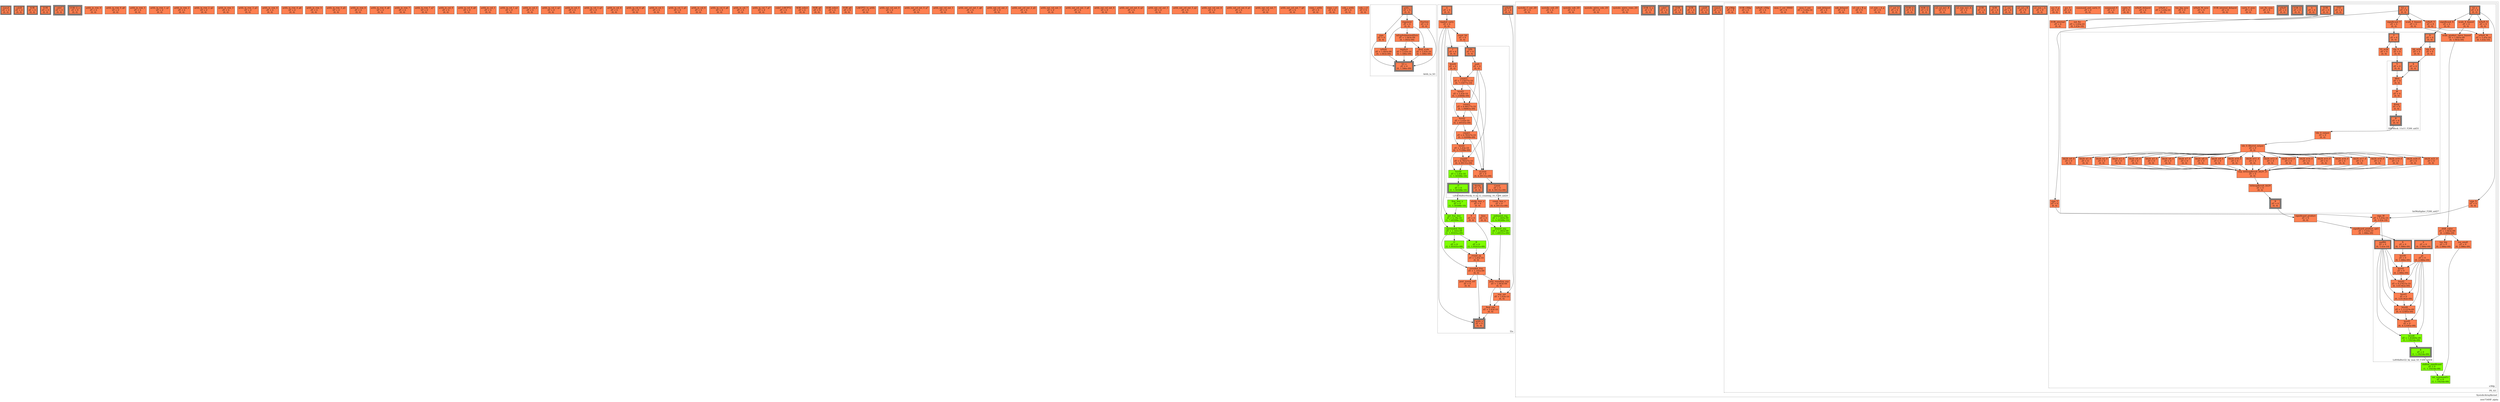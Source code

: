digraph ieee754HP_alpha
{
	//graph drawing options
	label=ieee754HP_alpha;
	labelloc=bottom;
	labeljust=right;
	ratio=auto;
	nodesep=0.25;
	ranksep=0.5;

	//input/output signals of operator ieee754HP_alpha
	rowsA__ieee754HP_alpha [ label="rowsA\ndT = 0\n(0, 0)", shape=box, color=black, style="bold, filled", fillcolor=coral, peripheries=2 ];
	colsB__ieee754HP_alpha [ label="colsB\ndT = 0\n(0, 0)", shape=box, color=black, style="bold, filled", fillcolor=coral, peripheries=2 ];
	SOB__ieee754HP_alpha [ label="SOB\ndT = 0\n(0, 0)", shape=box, color=black, style="bold, filled", fillcolor=coral, peripheries=2 ];
	EOB__ieee754HP_alpha [ label="EOB\ndT = 0\n(0, 0)", shape=box, color=black, style="bold, filled", fillcolor=coral, peripheries=2 ];
	colsC__ieee754HP_alpha [ label="colsC\ndT = 0\n(0, 0)", shape=box, color=black, style="bold, filled", fillcolor=coral, peripheries=3 ];
	EOB_Q_o__ieee754HP_alpha [ label="EOB_Q_o\ndT = 0\n(0, 0)", shape=box, color=black, style="bold, filled", fillcolor=coral, peripheries=3 ];
	{rank=same rowsA__ieee754HP_alpha, colsB__ieee754HP_alpha, SOB__ieee754HP_alpha, EOB__ieee754HP_alpha};
	{rank=same colsC__ieee754HP_alpha, EOB_Q_o__ieee754HP_alpha};
	//internal signals of operator ieee754HP_alpha
	arith_in_row_0__ieee754HP_alpha [ label="arith_in_row_0\ndT = 0\n(0, 0)", shape=box, color=black, style=filled, fillcolor=coral, peripheries=1 ];
	arith_in_row_0_q0__ieee754HP_alpha [ label="arith_in_row_0_q0\ndT = 0\n(0, 0)", shape=box, color=black, style=filled, fillcolor=coral, peripheries=1 ];
	arith_in_row_1__ieee754HP_alpha [ label="arith_in_row_1\ndT = 0\n(0, 0)", shape=box, color=black, style=filled, fillcolor=coral, peripheries=1 ];
	arith_in_row_1_q1__ieee754HP_alpha [ label="arith_in_row_1_q1\ndT = 0\n(0, 0)", shape=box, color=black, style=filled, fillcolor=coral, peripheries=1 ];
	arith_in_row_2__ieee754HP_alpha [ label="arith_in_row_2\ndT = 0\n(0, 0)", shape=box, color=black, style=filled, fillcolor=coral, peripheries=1 ];
	arith_in_row_2_q2__ieee754HP_alpha [ label="arith_in_row_2_q2\ndT = 0\n(0, 0)", shape=box, color=black, style=filled, fillcolor=coral, peripheries=1 ];
	arith_in_row_3__ieee754HP_alpha [ label="arith_in_row_3\ndT = 0\n(0, 0)", shape=box, color=black, style=filled, fillcolor=coral, peripheries=1 ];
	arith_in_row_3_q3__ieee754HP_alpha [ label="arith_in_row_3_q3\ndT = 0\n(0, 0)", shape=box, color=black, style=filled, fillcolor=coral, peripheries=1 ];
	arith_in_row_4__ieee754HP_alpha [ label="arith_in_row_4\ndT = 0\n(0, 0)", shape=box, color=black, style=filled, fillcolor=coral, peripheries=1 ];
	arith_in_row_4_q4__ieee754HP_alpha [ label="arith_in_row_4_q4\ndT = 0\n(0, 0)", shape=box, color=black, style=filled, fillcolor=coral, peripheries=1 ];
	arith_in_row_5__ieee754HP_alpha [ label="arith_in_row_5\ndT = 0\n(0, 0)", shape=box, color=black, style=filled, fillcolor=coral, peripheries=1 ];
	arith_in_row_5_q5__ieee754HP_alpha [ label="arith_in_row_5_q5\ndT = 0\n(0, 0)", shape=box, color=black, style=filled, fillcolor=coral, peripheries=1 ];
	arith_in_row_6__ieee754HP_alpha [ label="arith_in_row_6\ndT = 0\n(0, 0)", shape=box, color=black, style=filled, fillcolor=coral, peripheries=1 ];
	arith_in_row_6_q6__ieee754HP_alpha [ label="arith_in_row_6_q6\ndT = 0\n(0, 0)", shape=box, color=black, style=filled, fillcolor=coral, peripheries=1 ];
	arith_in_row_7__ieee754HP_alpha [ label="arith_in_row_7\ndT = 0\n(0, 0)", shape=box, color=black, style=filled, fillcolor=coral, peripheries=1 ];
	arith_in_row_7_q7__ieee754HP_alpha [ label="arith_in_row_7_q7\ndT = 0\n(0, 0)", shape=box, color=black, style=filled, fillcolor=coral, peripheries=1 ];
	arith_in_col_0__ieee754HP_alpha [ label="arith_in_col_0\ndT = 0\n(0, 0)", shape=box, color=black, style=filled, fillcolor=coral, peripheries=1 ];
	arith_in_col_0_q0__ieee754HP_alpha [ label="arith_in_col_0_q0\ndT = 0\n(0, 0)", shape=box, color=black, style=filled, fillcolor=coral, peripheries=1 ];
	arith_in_col_1__ieee754HP_alpha [ label="arith_in_col_1\ndT = 0\n(0, 0)", shape=box, color=black, style=filled, fillcolor=coral, peripheries=1 ];
	arith_in_col_1_q1__ieee754HP_alpha [ label="arith_in_col_1_q1\ndT = 0\n(0, 0)", shape=box, color=black, style=filled, fillcolor=coral, peripheries=1 ];
	arith_in_col_2__ieee754HP_alpha [ label="arith_in_col_2\ndT = 0\n(0, 0)", shape=box, color=black, style=filled, fillcolor=coral, peripheries=1 ];
	arith_in_col_2_q2__ieee754HP_alpha [ label="arith_in_col_2_q2\ndT = 0\n(0, 0)", shape=box, color=black, style=filled, fillcolor=coral, peripheries=1 ];
	arith_in_col_3__ieee754HP_alpha [ label="arith_in_col_3\ndT = 0\n(0, 0)", shape=box, color=black, style=filled, fillcolor=coral, peripheries=1 ];
	arith_in_col_3_q3__ieee754HP_alpha [ label="arith_in_col_3_q3\ndT = 0\n(0, 0)", shape=box, color=black, style=filled, fillcolor=coral, peripheries=1 ];
	arith_in_col_4__ieee754HP_alpha [ label="arith_in_col_4\ndT = 0\n(0, 0)", shape=box, color=black, style=filled, fillcolor=coral, peripheries=1 ];
	arith_in_col_4_q4__ieee754HP_alpha [ label="arith_in_col_4_q4\ndT = 0\n(0, 0)", shape=box, color=black, style=filled, fillcolor=coral, peripheries=1 ];
	arith_in_col_5__ieee754HP_alpha [ label="arith_in_col_5\ndT = 0\n(0, 0)", shape=box, color=black, style=filled, fillcolor=coral, peripheries=1 ];
	arith_in_col_5_q5__ieee754HP_alpha [ label="arith_in_col_5_q5\ndT = 0\n(0, 0)", shape=box, color=black, style=filled, fillcolor=coral, peripheries=1 ];
	arith_in_col_6__ieee754HP_alpha [ label="arith_in_col_6\ndT = 0\n(0, 0)", shape=box, color=black, style=filled, fillcolor=coral, peripheries=1 ];
	arith_in_col_6_q6__ieee754HP_alpha [ label="arith_in_col_6_q6\ndT = 0\n(0, 0)", shape=box, color=black, style=filled, fillcolor=coral, peripheries=1 ];
	arith_in_col_7__ieee754HP_alpha [ label="arith_in_col_7\ndT = 0\n(0, 0)", shape=box, color=black, style=filled, fillcolor=coral, peripheries=1 ];
	arith_in_col_7_q7__ieee754HP_alpha [ label="arith_in_col_7_q7\ndT = 0\n(0, 0)", shape=box, color=black, style=filled, fillcolor=coral, peripheries=1 ];
	colsC_LAICPT2__ieee754HP_alpha [ label="colsC_LAICPT2\ndT = 0\n(0, 0)", shape=box, color=black, style=filled, fillcolor=coral, peripheries=1 ];
	SOB_select__ieee754HP_alpha [ label="SOB_select\ndT = 0\n(0, 0)", shape=box, color=black, style=filled, fillcolor=coral, peripheries=1 ];
	SOB_q0__ieee754HP_alpha [ label="SOB_q0\ndT = 0\n(0, 0)", shape=box, color=black, style=filled, fillcolor=coral, peripheries=1 ];
	EOB_select__ieee754HP_alpha [ label="EOB_select\ndT = 0\n(0, 0)", shape=box, color=black, style=filled, fillcolor=coral, peripheries=1 ];
	EOB_q0__ieee754HP_alpha [ label="EOB_q0\ndT = 0\n(0, 0)", shape=box, color=black, style=filled, fillcolor=coral, peripheries=1 ];
	LAICPT2_to_arith__ieee754HP_alpha [ label="LAICPT2_to_arith\ndT = 0\n(0, 0)", shape=box, color=black, style=filled, fillcolor=coral, peripheries=1 ];
	arith_out_col_out_0__ieee754HP_alpha [ label="arith_out_col_out_0\ndT = 0\n(0, 0)", shape=box, color=black, style=filled, fillcolor=coral, peripheries=1 ];
	arith_out_col_out_0_q7__ieee754HP_alpha [ label="arith_out_col_out_0_q7\ndT = 0\n(0, 0)", shape=box, color=black, style=filled, fillcolor=coral, peripheries=1 ];
	arith_out_col_out_1__ieee754HP_alpha [ label="arith_out_col_out_1\ndT = 0\n(0, 0)", shape=box, color=black, style=filled, fillcolor=coral, peripheries=1 ];
	arith_out_col_out_1_q6__ieee754HP_alpha [ label="arith_out_col_out_1_q6\ndT = 0\n(0, 0)", shape=box, color=black, style=filled, fillcolor=coral, peripheries=1 ];
	arith_out_col_out_2__ieee754HP_alpha [ label="arith_out_col_out_2\ndT = 0\n(0, 0)", shape=box, color=black, style=filled, fillcolor=coral, peripheries=1 ];
	arith_out_col_out_2_q5__ieee754HP_alpha [ label="arith_out_col_out_2_q5\ndT = 0\n(0, 0)", shape=box, color=black, style=filled, fillcolor=coral, peripheries=1 ];
	arith_out_col_out_3__ieee754HP_alpha [ label="arith_out_col_out_3\ndT = 0\n(0, 0)", shape=box, color=black, style=filled, fillcolor=coral, peripheries=1 ];
	arith_out_col_out_3_q4__ieee754HP_alpha [ label="arith_out_col_out_3_q4\ndT = 0\n(0, 0)", shape=box, color=black, style=filled, fillcolor=coral, peripheries=1 ];
	arith_out_col_out_4__ieee754HP_alpha [ label="arith_out_col_out_4\ndT = 0\n(0, 0)", shape=box, color=black, style=filled, fillcolor=coral, peripheries=1 ];
	arith_out_col_out_4_q3__ieee754HP_alpha [ label="arith_out_col_out_4_q3\ndT = 0\n(0, 0)", shape=box, color=black, style=filled, fillcolor=coral, peripheries=1 ];
	arith_out_col_out_5__ieee754HP_alpha [ label="arith_out_col_out_5\ndT = 0\n(0, 0)", shape=box, color=black, style=filled, fillcolor=coral, peripheries=1 ];
	arith_out_col_out_5_q2__ieee754HP_alpha [ label="arith_out_col_out_5_q2\ndT = 0\n(0, 0)", shape=box, color=black, style=filled, fillcolor=coral, peripheries=1 ];
	arith_out_col_out_6__ieee754HP_alpha [ label="arith_out_col_out_6\ndT = 0\n(0, 0)", shape=box, color=black, style=filled, fillcolor=coral, peripheries=1 ];
	arith_out_col_out_6_q1__ieee754HP_alpha [ label="arith_out_col_out_6_q1\ndT = 0\n(0, 0)", shape=box, color=black, style=filled, fillcolor=coral, peripheries=1 ];
	arith_out_col_out_7__ieee754HP_alpha [ label="arith_out_col_out_7\ndT = 0\n(0, 0)", shape=box, color=black, style=filled, fillcolor=coral, peripheries=1 ];
	arith_out_col_out_7_q0__ieee754HP_alpha [ label="arith_out_col_out_7_q0\ndT = 0\n(0, 0)", shape=box, color=black, style=filled, fillcolor=coral, peripheries=1 ];
	rows_i_arith__ieee754HP_alpha [ label="rows_i_arith\ndT = 0\n(0, 0)", shape=box, color=black, style=filled, fillcolor=coral, peripheries=1 ];
	rows_i_s3__ieee754HP_alpha [ label="rows_i_s3\ndT = 0\n(0, 0)", shape=box, color=black, style=filled, fillcolor=coral, peripheries=1 ];
	cols_j_arith__ieee754HP_alpha [ label="cols_j_arith\ndT = 0\n(0, 0)", shape=box, color=black, style=filled, fillcolor=coral, peripheries=1 ];
	cols_j_s3__ieee754HP_alpha [ label="cols_j_s3\ndT = 0\n(0, 0)", shape=box, color=black, style=filled, fillcolor=coral, peripheries=1 ];

	//subcomponents of operator ieee754HP_alpha

	subgraph cluster_Arith_to_S3
	{
		//graph drawing options
		label=Arith_to_S3;
		labelloc=bottom;
		labeljust=right;
		style="bold, dotted";
		ratio=auto;
		nodesep=0.25;
		ranksep=0.5;

		//input/output signals of operator Arith_to_S3
		arith_i__Arith_to_S3 [ label="arith_i\ndT = 0\n(0, 0)", shape=box, color=black, style="bold, filled", fillcolor=coral, peripheries=2 ];
		S3_o__Arith_to_S3 [ label="S3_o\ndT = 0\n(0, 1.586e-09)", shape=box, color=black, style="bold, filled", fillcolor=coral, peripheries=3 ];
		{rank=same arith_i__Arith_to_S3};
		{rank=same S3_o__Arith_to_S3};
		//internal signals of operator Arith_to_S3
		sign__Arith_to_S3 [ label="sign\ndT = 0\n(0, 0)", shape=box, color=black, style=filled, fillcolor=coral, peripheries=1 ];
		exponent__Arith_to_S3 [ label="exponent\ndT = 0\n(0, 0)", shape=box, color=black, style=filled, fillcolor=coral, peripheries=1 ];
		fraction__Arith_to_S3 [ label="fraction\ndT = 0\n(0, 0)", shape=box, color=black, style=filled, fillcolor=coral, peripheries=1 ];
		isNaN__Arith_to_S3 [ label="isNaN\ndT = 1.043e-09\n(0, 1.043e-09)", shape=box, color=black, style=filled, fillcolor=coral, peripheries=1 ];
		isExpSubnormalZero__Arith_to_S3 [ label="isExpSubnormalZero\ndT = 1.043e-09\n(0, 1.043e-09)", shape=box, color=black, style=filled, fillcolor=coral, peripheries=1 ];
		implicit__Arith_to_S3 [ label="implicit\ndT = 5.43e-10\n(0, 1.586e-09)", shape=box, color=black, style=filled, fillcolor=coral, peripheries=1 ];
		final_scale__Arith_to_S3 [ label="final_scale\ndT = 5.43e-10\n(0, 1.586e-09)", shape=box, color=black, style=filled, fillcolor=coral, peripheries=1 ];

		//subcomponents of operator Arith_to_S3

		//input and internal signal connections of operator Arith_to_S3
		arith_i__Arith_to_S3 -> sign__Arith_to_S3 [ arrowhead=normal, arrowsize=1.0, arrowtail=normal, color=black, dir=forward  ];
		arith_i__Arith_to_S3 -> exponent__Arith_to_S3 [ arrowhead=normal, arrowsize=1.0, arrowtail=normal, color=black, dir=forward  ];
		arith_i__Arith_to_S3 -> fraction__Arith_to_S3 [ arrowhead=normal, arrowsize=1.0, arrowtail=normal, color=black, dir=forward  ];
		sign__Arith_to_S3 -> S3_o__Arith_to_S3 [ arrowhead=normal, arrowsize=1.0, arrowtail=normal, color=black, dir=forward  ];
		exponent__Arith_to_S3 -> isNaN__Arith_to_S3 [ arrowhead=normal, arrowsize=1.0, arrowtail=normal, color=black, dir=forward  ];
		exponent__Arith_to_S3 -> isExpSubnormalZero__Arith_to_S3 [ arrowhead=normal, arrowsize=1.0, arrowtail=normal, color=black, dir=forward  ];
		exponent__Arith_to_S3 -> final_scale__Arith_to_S3 [ arrowhead=normal, arrowsize=1.0, arrowtail=normal, color=black, dir=forward  ];
		fraction__Arith_to_S3 -> S3_o__Arith_to_S3 [ arrowhead=normal, arrowsize=1.0, arrowtail=normal, color=black, dir=forward  ];
		isNaN__Arith_to_S3 -> S3_o__Arith_to_S3 [ arrowhead=normal, arrowsize=1.0, arrowtail=normal, color=black, dir=forward  ];
		isExpSubnormalZero__Arith_to_S3 -> implicit__Arith_to_S3 [ arrowhead=normal, arrowsize=1.0, arrowtail=normal, color=black, dir=forward  ];
		isExpSubnormalZero__Arith_to_S3 -> final_scale__Arith_to_S3 [ arrowhead=normal, arrowsize=1.0, arrowtail=normal, color=black, dir=forward  ];
		implicit__Arith_to_S3 -> S3_o__Arith_to_S3 [ arrowhead=normal, arrowsize=1.0, arrowtail=normal, color=black, dir=forward  ];
		final_scale__Arith_to_S3 -> S3_o__Arith_to_S3 [ arrowhead=normal, arrowsize=1.0, arrowtail=normal, color=black, dir=forward  ];
	}

		//output signal connections of operator Arith_to_S3

	subgraph cluster_l2a
	{
		//graph drawing options
		label=l2a;
		labelloc=bottom;
		labeljust=right;
		style="bold, dotted";
		ratio=auto;
		nodesep=0.25;
		ranksep=0.5;

		//input/output signals of operator l2a
		A__l2a [ label="A\ndT = 0\n(0, 0)", shape=box, color=black, style="bold, filled", fillcolor=coral, peripheries=2 ];
		isNaN__l2a [ label="isNaN\ndT = 0\n(0, 0)", shape=box, color=black, style="bold, filled", fillcolor=coral, peripheries=2 ];
		arith_o__l2a [ label="arith_o\ndT = 0\n(0, 0)", shape=box, color=black, style="bold, filled", fillcolor=coral, peripheries=3 ];
		{rank=same A__l2a, isNaN__l2a};
		{rank=same arith_o__l2a};
		//internal signals of operator l2a
		rippled_carry__l2a [ label="rippled_carry\ndT = 0\n(0, 0)", shape=box, color=black, style=filled, fillcolor=coral, peripheries=1 ];
		count_bit__l2a [ label="count_bit\ndT = 0\n(0, 0)", shape=box, color=black, style=filled, fillcolor=coral, peripheries=1 ];
		count_lzoc_o__l2a [ label="count_lzoc_o\ndT = 0\n(0, 4.39131e-09)", shape=box, color=black, style=filled, fillcolor=coral, peripheries=1 ];
		frac_lzoc_o__l2a [ label="frac_lzoc_o\ndT = 0\n(1, 1.50308e-10)", shape=box, color=black, style=filled, fillcolor=chartreuse, peripheries=1 ];
		sticky_lzoc_o__l2a [ label="sticky_lzoc_o\ndT = 0\n(0, 0)", shape=box, color=black, style=filled, fillcolor=coral, peripheries=1 ];
		unbiased_exp__l2a [ label="unbiased_exp\ndT = 1.043e-09\n(1, 6.50308e-10)", shape=box, color=black, style=filled, fillcolor=chartreuse, peripheries=1 ];
		bias__l2a [ label="bias\ndT = 0\n(0, 0)", shape=box, color=black, style=filled, fillcolor=coral, peripheries=1 ];
		biased_exp__l2a [ label="biased_exp\ndT = 1.043e-09\n(1, 1.69331e-09)", shape=box, color=black, style=filled, fillcolor=chartreuse, peripheries=1 ];
		not_frac_lzoc__l2a [ label="not_frac_lzoc\ndT = 6.19e-10\n(1, 7.69308e-10)", shape=box, color=black, style=filled, fillcolor=chartreuse, peripheries=1 ];
		unrounded_frac__l2a [ label="unrounded_frac\ndT = 1.141e-09\n(1, 1.91031e-09)", shape=box, color=black, style=filled, fillcolor=chartreuse, peripheries=1 ];
		G__l2a [ label="G\ndT = 0\n(1, 1.91031e-09)", shape=box, color=black, style=filled, fillcolor=chartreuse, peripheries=1 ];
		R__l2a [ label="R\ndT = 0\n(1, 1.91031e-09)", shape=box, color=black, style=filled, fillcolor=chartreuse, peripheries=1 ];
		S__l2a [ label="S\ndT = 0\n(0, 0)", shape=box, color=black, style=filled, fillcolor=coral, peripheries=1 ];
		round_up__l2a [ label="round_up\ndT = 5.43e-10\n(0, 0)", shape=box, color=black, style=filled, fillcolor=coral, peripheries=1 ];
		rounded_frac__l2a [ label="rounded_frac\ndT = 1.141e-09\n(0, 0)", shape=box, color=black, style=filled, fillcolor=coral, peripheries=1 ];
		post_round_ovf__l2a [ label="post_round_ovf\ndT = 0\n(0, 0)", shape=box, color=black, style=filled, fillcolor=coral, peripheries=1 ];
		post_rounding_exp__l2a [ label="post_rounding_exp\ndT = 1.043e-09\n(0, 0)", shape=box, color=black, style=filled, fillcolor=coral, peripheries=1 ];
		nan_out__l2a [ label="nan_out\ndT = 5.43e-10\n(0, 0)", shape=box, color=black, style=filled, fillcolor=coral, peripheries=1 ];
		final_exp__l2a [ label="final_exp\ndT = 5.43e-10\n(0, 0)", shape=box, color=black, style=filled, fillcolor=coral, peripheries=1 ];

		//subcomponents of operator l2a

		subgraph cluster_LZOCShifterSticky_8_to_12_counting_16_F200_uid20
		{
			//graph drawing options
			label=LZOCShifterSticky_8_to_12_counting_16_F200_uid20;
			labelloc=bottom;
			labeljust=right;
			style="bold, dotted";
			ratio=auto;
			nodesep=0.25;
			ranksep=0.5;

			//input/output signals of operator LZOCShifterSticky_8_to_12_counting_16_F200_uid20
			I__LZOCShifterSticky_8_to_12_counting_16_F200_uid20 [ label="I\ndT = 0\n(0, 0)", shape=box, color=black, style="bold, filled", fillcolor=coral, peripheries=2 ];
			OZb__LZOCShifterSticky_8_to_12_counting_16_F200_uid20 [ label="OZb\ndT = 0\n(0, 0)", shape=box, color=black, style="bold, filled", fillcolor=coral, peripheries=2 ];
			Count__LZOCShifterSticky_8_to_12_counting_16_F200_uid20 [ label="Count\ndT = 0\n(0, 4.39131e-09)", shape=box, color=black, style="bold, filled", fillcolor=coral, peripheries=3 ];
			O__LZOCShifterSticky_8_to_12_counting_16_F200_uid20 [ label="O\ndT = 0\n(1, 1.50308e-10)", shape=box, color=black, style="bold, filled", fillcolor=chartreuse, peripheries=3 ];
			Sticky__LZOCShifterSticky_8_to_12_counting_16_F200_uid20 [ label="Sticky\ndT = 0\n(0, 0)", shape=box, color=black, style="bold, filled", fillcolor=coral, peripheries=3 ];
			{rank=same I__LZOCShifterSticky_8_to_12_counting_16_F200_uid20, OZb__LZOCShifterSticky_8_to_12_counting_16_F200_uid20};
			{rank=same Count__LZOCShifterSticky_8_to_12_counting_16_F200_uid20, O__LZOCShifterSticky_8_to_12_counting_16_F200_uid20, Sticky__LZOCShifterSticky_8_to_12_counting_16_F200_uid20};
			//internal signals of operator LZOCShifterSticky_8_to_12_counting_16_F200_uid20
			level4__LZOCShifterSticky_8_to_12_counting_16_F200_uid20 [ label="level4\ndT = 0\n(0, 0)", shape=box, color=black, style=filled, fillcolor=coral, peripheries=1 ];
			sozb__LZOCShifterSticky_8_to_12_counting_16_F200_uid20 [ label="sozb\ndT = 0\n(0, 0)", shape=box, color=black, style=filled, fillcolor=coral, peripheries=1 ];
			count3__LZOCShifterSticky_8_to_12_counting_16_F200_uid20 [ label="count3\ndT = 7.15077e-10\n(0, 7.15077e-10)", shape=box, color=black, style=filled, fillcolor=coral, peripheries=1 ];
			level3__LZOCShifterSticky_8_to_12_counting_16_F200_uid20 [ label="level3\ndT = 5.43e-10\n(0, 1.25808e-09)", shape=box, color=black, style=filled, fillcolor=coral, peripheries=1 ];
			count2__LZOCShifterSticky_8_to_12_counting_16_F200_uid20 [ label="count2\ndT = 6.90577e-10\n(0, 1.94865e-09)", shape=box, color=black, style=filled, fillcolor=coral, peripheries=1 ];
			level2__LZOCShifterSticky_8_to_12_counting_16_F200_uid20 [ label="level2\ndT = 5.43e-10\n(0, 2.49165e-09)", shape=box, color=black, style=filled, fillcolor=coral, peripheries=1 ];
			count1__LZOCShifterSticky_8_to_12_counting_16_F200_uid20 [ label="count1\ndT = 6.78327e-10\n(0, 3.16998e-09)", shape=box, color=black, style=filled, fillcolor=coral, peripheries=1 ];
			level1__LZOCShifterSticky_8_to_12_counting_16_F200_uid20 [ label="level1\ndT = 5.43e-10\n(0, 3.71298e-09)", shape=box, color=black, style=filled, fillcolor=coral, peripheries=1 ];
			count0__LZOCShifterSticky_8_to_12_counting_16_F200_uid20 [ label="count0\ndT = 6.78327e-10\n(0, 4.39131e-09)", shape=box, color=black, style=filled, fillcolor=coral, peripheries=1 ];
			level0__LZOCShifterSticky_8_to_12_counting_16_F200_uid20 [ label="level0\ndT = 5.43e-10\n(1, 1.50308e-10)", shape=box, color=black, style=filled, fillcolor=chartreuse, peripheries=1 ];
			sCount__LZOCShifterSticky_8_to_12_counting_16_F200_uid20 [ label="sCount\ndT = 0\n(0, 4.39131e-09)", shape=box, color=black, style=filled, fillcolor=coral, peripheries=1 ];

			//subcomponents of operator LZOCShifterSticky_8_to_12_counting_16_F200_uid20

			//input and internal signal connections of operator LZOCShifterSticky_8_to_12_counting_16_F200_uid20
			I__LZOCShifterSticky_8_to_12_counting_16_F200_uid20 -> level4__LZOCShifterSticky_8_to_12_counting_16_F200_uid20 [ arrowhead=normal, arrowsize=1.0, arrowtail=normal, color=black, dir=forward  ];
			OZb__LZOCShifterSticky_8_to_12_counting_16_F200_uid20 -> sozb__LZOCShifterSticky_8_to_12_counting_16_F200_uid20 [ arrowhead=normal, arrowsize=1.0, arrowtail=normal, color=black, dir=forward  ];
			level4__LZOCShifterSticky_8_to_12_counting_16_F200_uid20 -> count3__LZOCShifterSticky_8_to_12_counting_16_F200_uid20 [ arrowhead=normal, arrowsize=1.0, arrowtail=normal, color=black, dir=forward  ];
			level4__LZOCShifterSticky_8_to_12_counting_16_F200_uid20 -> level3__LZOCShifterSticky_8_to_12_counting_16_F200_uid20 [ arrowhead=normal, arrowsize=1.0, arrowtail=normal, color=black, dir=forward  ];
			sozb__LZOCShifterSticky_8_to_12_counting_16_F200_uid20 -> count3__LZOCShifterSticky_8_to_12_counting_16_F200_uid20 [ arrowhead=normal, arrowsize=1.0, arrowtail=normal, color=black, dir=forward  ];
			sozb__LZOCShifterSticky_8_to_12_counting_16_F200_uid20 -> count2__LZOCShifterSticky_8_to_12_counting_16_F200_uid20 [ arrowhead=normal, arrowsize=1.0, arrowtail=normal, color=black, dir=forward  ];
			sozb__LZOCShifterSticky_8_to_12_counting_16_F200_uid20 -> count1__LZOCShifterSticky_8_to_12_counting_16_F200_uid20 [ arrowhead=normal, arrowsize=1.0, arrowtail=normal, color=black, dir=forward  ];
			sozb__LZOCShifterSticky_8_to_12_counting_16_F200_uid20 -> count0__LZOCShifterSticky_8_to_12_counting_16_F200_uid20 [ arrowhead=normal, arrowsize=1.0, arrowtail=normal, color=black, dir=forward  ];
			count3__LZOCShifterSticky_8_to_12_counting_16_F200_uid20 -> level3__LZOCShifterSticky_8_to_12_counting_16_F200_uid20 [ arrowhead=normal, arrowsize=1.0, arrowtail=normal, color=black, dir=forward  ];
			count3__LZOCShifterSticky_8_to_12_counting_16_F200_uid20 -> sCount__LZOCShifterSticky_8_to_12_counting_16_F200_uid20 [ arrowhead=normal, arrowsize=1.0, arrowtail=normal, color=black, dir=forward  ];
			level3__LZOCShifterSticky_8_to_12_counting_16_F200_uid20 -> count2__LZOCShifterSticky_8_to_12_counting_16_F200_uid20 [ arrowhead=normal, arrowsize=1.0, arrowtail=normal, color=black, dir=forward  ];
			level3__LZOCShifterSticky_8_to_12_counting_16_F200_uid20 -> level2__LZOCShifterSticky_8_to_12_counting_16_F200_uid20 [ arrowhead=normal, arrowsize=1.0, arrowtail=normal, color=black, dir=forward  ];
			count2__LZOCShifterSticky_8_to_12_counting_16_F200_uid20 -> level2__LZOCShifterSticky_8_to_12_counting_16_F200_uid20 [ arrowhead=normal, arrowsize=1.0, arrowtail=normal, color=black, dir=forward  ];
			count2__LZOCShifterSticky_8_to_12_counting_16_F200_uid20 -> sCount__LZOCShifterSticky_8_to_12_counting_16_F200_uid20 [ arrowhead=normal, arrowsize=1.0, arrowtail=normal, color=black, dir=forward  ];
			level2__LZOCShifterSticky_8_to_12_counting_16_F200_uid20 -> count1__LZOCShifterSticky_8_to_12_counting_16_F200_uid20 [ arrowhead=normal, arrowsize=1.0, arrowtail=normal, color=black, dir=forward  ];
			level2__LZOCShifterSticky_8_to_12_counting_16_F200_uid20 -> level1__LZOCShifterSticky_8_to_12_counting_16_F200_uid20 [ arrowhead=normal, arrowsize=1.0, arrowtail=normal, color=black, dir=forward  ];
			count1__LZOCShifterSticky_8_to_12_counting_16_F200_uid20 -> level1__LZOCShifterSticky_8_to_12_counting_16_F200_uid20 [ arrowhead=normal, arrowsize=1.0, arrowtail=normal, color=black, dir=forward  ];
			count1__LZOCShifterSticky_8_to_12_counting_16_F200_uid20 -> sCount__LZOCShifterSticky_8_to_12_counting_16_F200_uid20 [ arrowhead=normal, arrowsize=1.0, arrowtail=normal, color=black, dir=forward  ];
			level1__LZOCShifterSticky_8_to_12_counting_16_F200_uid20 -> count0__LZOCShifterSticky_8_to_12_counting_16_F200_uid20 [ arrowhead=normal, arrowsize=1.0, arrowtail=normal, color=black, dir=forward  ];
			level1__LZOCShifterSticky_8_to_12_counting_16_F200_uid20 -> level0__LZOCShifterSticky_8_to_12_counting_16_F200_uid20 [ arrowhead=normal, arrowsize=1.0, arrowtail=normal, color=black, dir=forward  ];
			count0__LZOCShifterSticky_8_to_12_counting_16_F200_uid20 -> level0__LZOCShifterSticky_8_to_12_counting_16_F200_uid20 [ arrowhead=normal, arrowsize=1.0, arrowtail=normal, color=black, dir=forward  ];
			count0__LZOCShifterSticky_8_to_12_counting_16_F200_uid20 -> sCount__LZOCShifterSticky_8_to_12_counting_16_F200_uid20 [ arrowhead=normal, arrowsize=1.0, arrowtail=normal, color=black, dir=forward  ];
			level0__LZOCShifterSticky_8_to_12_counting_16_F200_uid20 -> O__LZOCShifterSticky_8_to_12_counting_16_F200_uid20 [ arrowhead=normal, arrowsize=1.0, arrowtail=normal, color=black, dir=forward  ];
			sCount__LZOCShifterSticky_8_to_12_counting_16_F200_uid20 -> Count__LZOCShifterSticky_8_to_12_counting_16_F200_uid20 [ arrowhead=normal, arrowsize=1.0, arrowtail=normal, color=black, dir=forward  ];
		}

			//output signal connections of operator LZOCShifterSticky_8_to_12_counting_16_F200_uid20
			Count__LZOCShifterSticky_8_to_12_counting_16_F200_uid20 -> count_lzoc_o__l2a [ arrowhead=normal, arrowsize=1.0, arrowtail=normal, color=black, dir=forward  ];
			O__LZOCShifterSticky_8_to_12_counting_16_F200_uid20 -> frac_lzoc_o__l2a [ arrowhead=normal, arrowsize=1.0, arrowtail=normal, color=black, dir=forward  ];
			Sticky__LZOCShifterSticky_8_to_12_counting_16_F200_uid20 -> sticky_lzoc_o__l2a [ arrowhead=normal, arrowsize=1.0, arrowtail=normal, color=black, dir=forward  ];

		//input and internal signal connections of operator l2a
		A__l2a -> rippled_carry__l2a [ arrowhead=normal, arrowsize=1.0, arrowtail=normal, color=black, dir=forward  ];
		isNaN__l2a -> nan_out__l2a [ arrowhead=normal, arrowsize=1.0, arrowtail=normal, color=black, dir=forward  ];
		rippled_carry__l2a -> count_bit__l2a [ arrowhead=normal, arrowsize=1.0, arrowtail=normal, color=black, dir=forward  ];
		rippled_carry__l2a -> I__LZOCShifterSticky_8_to_12_counting_16_F200_uid20 [ arrowhead=normal, arrowsize=1.0, arrowtail=normal, color=black, dir=forward  ];
		rippled_carry__l2a -> not_frac_lzoc__l2a [ arrowhead=normal, arrowsize=1.0, arrowtail=normal, color=black, dir=forward  ];
		rippled_carry__l2a -> unrounded_frac__l2a [ arrowhead=normal, arrowsize=1.0, arrowtail=normal, color=black, dir=forward  ];
		rippled_carry__l2a -> arith_o__l2a [ arrowhead=normal, arrowsize=1.0, arrowtail=normal, color=black, dir=forward  ];
		count_bit__l2a -> OZb__LZOCShifterSticky_8_to_12_counting_16_F200_uid20 [ arrowhead=normal, arrowsize=1.0, arrowtail=normal, color=black, dir=forward  ];
		count_lzoc_o__l2a -> unbiased_exp__l2a [ arrowhead=normal, arrowsize=1.0, arrowtail=normal, color=black, dir=forward  ];
		frac_lzoc_o__l2a -> not_frac_lzoc__l2a [ arrowhead=normal, arrowsize=1.0, arrowtail=normal, color=black, dir=forward  ];
		sticky_lzoc_o__l2a -> S__l2a [ arrowhead=normal, arrowsize=1.0, arrowtail=normal, color=black, dir=forward  ];
		unbiased_exp__l2a -> biased_exp__l2a [ arrowhead=normal, arrowsize=1.0, arrowtail=normal, color=black, dir=forward  ];
		bias__l2a -> biased_exp__l2a [ arrowhead=normal, arrowsize=1.0, arrowtail=normal, color=black, dir=forward  ];
		biased_exp__l2a -> post_rounding_exp__l2a [ arrowhead=normal, arrowsize=1.0, arrowtail=normal, color=black, dir=forward  ];
		not_frac_lzoc__l2a -> unrounded_frac__l2a [ arrowhead=normal, arrowsize=1.0, arrowtail=normal, color=black, dir=forward  ];
		unrounded_frac__l2a -> G__l2a [ arrowhead=normal, arrowsize=1.0, arrowtail=normal, color=black, dir=forward  ];
		unrounded_frac__l2a -> R__l2a [ arrowhead=normal, arrowsize=1.0, arrowtail=normal, color=black, dir=forward  ];
		unrounded_frac__l2a -> rounded_frac__l2a [ arrowhead=normal, arrowsize=1.0, arrowtail=normal, color=black, dir=forward  ];
		G__l2a -> round_up__l2a [ arrowhead=normal, arrowsize=1.0, arrowtail=normal, color=black, dir=forward  ];
		R__l2a -> round_up__l2a [ arrowhead=normal, arrowsize=1.0, arrowtail=normal, color=black, dir=forward  ];
		S__l2a -> round_up__l2a [ arrowhead=normal, arrowsize=1.0, arrowtail=normal, color=black, dir=forward  ];
		round_up__l2a -> rounded_frac__l2a [ arrowhead=normal, arrowsize=1.0, arrowtail=normal, color=black, dir=forward  ];
		rounded_frac__l2a -> post_round_ovf__l2a [ arrowhead=normal, arrowsize=1.0, arrowtail=normal, color=black, dir=forward  ];
		rounded_frac__l2a -> post_rounding_exp__l2a [ arrowhead=normal, arrowsize=1.0, arrowtail=normal, color=black, dir=forward  ];
		rounded_frac__l2a -> arith_o__l2a [ arrowhead=normal, arrowsize=1.0, arrowtail=normal, color=black, dir=forward  ];
		post_rounding_exp__l2a -> nan_out__l2a [ arrowhead=normal, arrowsize=1.0, arrowtail=normal, color=black, dir=forward  ];
		post_rounding_exp__l2a -> final_exp__l2a [ arrowhead=normal, arrowsize=1.0, arrowtail=normal, color=black, dir=forward  ];
		nan_out__l2a -> final_exp__l2a [ arrowhead=normal, arrowsize=1.0, arrowtail=normal, color=black, dir=forward  ];
		final_exp__l2a -> arith_o__l2a [ arrowhead=normal, arrowsize=1.0, arrowtail=normal, color=black, dir=forward  ];
	}

		//output signal connections of operator l2a

	subgraph cluster_SystolicArrayKernel
	{
		//graph drawing options
		label=SystolicArrayKernel;
		labelloc=bottom;
		labeljust=right;
		style="bold, dotted";
		ratio=auto;
		nodesep=0.25;
		ranksep=0.5;

		//input/output signals of operator SystolicArrayKernel
		rowsA__SystolicArrayKernel [ label="rowsA\ndT = 0\n(0, 0)", shape=box, color=black, style="bold, filled", fillcolor=coral, peripheries=2 ];
		colsB__SystolicArrayKernel [ label="colsB\ndT = 0\n(0, 0)", shape=box, color=black, style="bold, filled", fillcolor=coral, peripheries=2 ];
		SOB__SystolicArrayKernel [ label="SOB\ndT = 0\n(0, 0)", shape=box, color=black, style="bold, filled", fillcolor=coral, peripheries=2 ];
		EOB__SystolicArrayKernel [ label="EOB\ndT = 0\n(0, 0)", shape=box, color=black, style="bold, filled", fillcolor=coral, peripheries=2 ];
		colsC__SystolicArrayKernel [ label="colsC\ndT = 0\n(0, 0)", shape=box, color=black, style="bold, filled", fillcolor=coral, peripheries=3 ];
		EOB_Q_o__SystolicArrayKernel [ label="EOB_Q_o\ndT = 0\n(0, 0)", shape=box, color=black, style="bold, filled", fillcolor=coral, peripheries=3 ];
		{rank=same rowsA__SystolicArrayKernel, colsB__SystolicArrayKernel, SOB__SystolicArrayKernel, EOB__SystolicArrayKernel};
		{rank=same colsC__SystolicArrayKernel, EOB_Q_o__SystolicArrayKernel};
		//internal signals of operator SystolicArrayKernel
		systolic_wires_rows_2D__SystolicArrayKernel [ label="systolic_wires_rows_2D\ndT = 0\n(0, 0)", shape=box, color=black, style=filled, fillcolor=coral, peripheries=1 ];
		systolic_wires_cols_2D__SystolicArrayKernel [ label="systolic_wires_cols_2D\ndT = 0\n(0, 0)", shape=box, color=black, style=filled, fillcolor=coral, peripheries=1 ];
		systolic_sob_2D__SystolicArrayKernel [ label="systolic_sob_2D\ndT = 0\n(0, 0)", shape=box, color=black, style=filled, fillcolor=coral, peripheries=1 ];
		systolic_eob_2D__SystolicArrayKernel [ label="systolic_eob_2D\ndT = 0\n(0, 0)", shape=box, color=black, style=filled, fillcolor=coral, peripheries=1 ];
		systolic_C_out_2D__SystolicArrayKernel [ label="systolic_C_out_2D\ndT = 0\n(0, 0)", shape=box, color=black, style=filled, fillcolor=coral, peripheries=1 ];

		//subcomponents of operator SystolicArrayKernel

		subgraph cluster_PE_S3
		{
			//graph drawing options
			label=PE_S3;
			labelloc=bottom;
			labeljust=right;
			style="bold, dotted";
			ratio=auto;
			nodesep=0.25;
			ranksep=0.5;

			//input/output signals of operator PE_S3
			s3_row_i_A__PE_S3 [ label="s3_row_i_A\ndT = 0\n(0, 0)", shape=box, color=black, style="bold, filled", fillcolor=coral, peripheries=2 ];
			s3_col_j_B__PE_S3 [ label="s3_col_j_B\ndT = 0\n(0, 0)", shape=box, color=black, style="bold, filled", fillcolor=coral, peripheries=2 ];
			C_out__PE_S3 [ label="C_out\ndT = 0\n(0, 0)", shape=box, color=black, style="bold, filled", fillcolor=coral, peripheries=2 ];
			SOB__PE_S3 [ label="SOB\ndT = 0\n(0, 0)", shape=box, color=black, style="bold, filled", fillcolor=coral, peripheries=2 ];
			EOB__PE_S3 [ label="EOB\ndT = 0\n(0, 0)", shape=box, color=black, style="bold, filled", fillcolor=coral, peripheries=2 ];
			s3_row_im1_A__PE_S3 [ label="s3_row_im1_A\ndT = 0\n(0, 0)", shape=box, color=black, style="bold, filled", fillcolor=coral, peripheries=3 ];
			s3_col_jm1_B__PE_S3 [ label="s3_col_jm1_B\ndT = 0\n(0, 0)", shape=box, color=black, style="bold, filled", fillcolor=coral, peripheries=3 ];
			SOB_Q__PE_S3 [ label="SOB_Q\ndT = 0\n(0, 0)", shape=box, color=black, style="bold, filled", fillcolor=coral, peripheries=3 ];
			EOB_Q__PE_S3 [ label="EOB_Q\ndT = 0\n(0, 0)", shape=box, color=black, style="bold, filled", fillcolor=coral, peripheries=3 ];
			C_out_Q__PE_S3 [ label="C_out_Q\ndT = 0\n(0, 0)", shape=box, color=black, style="bold, filled", fillcolor=coral, peripheries=3 ];
			{rank=same s3_row_i_A__PE_S3, s3_col_j_B__PE_S3, C_out__PE_S3, SOB__PE_S3, EOB__PE_S3};
			{rank=same s3_row_im1_A__PE_S3, s3_col_jm1_B__PE_S3, SOB_Q__PE_S3, EOB_Q__PE_S3, C_out_Q__PE_S3};
			//internal signals of operator PE_S3
			s3_row_i_A_q__PE_S3 [ label="s3_row_i_A_q\ndT = 0\n(0, 0)", shape=box, color=black, style=filled, fillcolor=coral, peripheries=1 ];
			s3_col_j_B_q__PE_S3 [ label="s3_col_j_B_q\ndT = 0\n(0, 0)", shape=box, color=black, style=filled, fillcolor=coral, peripheries=1 ];
			sob_delayed__PE_S3 [ label="sob_delayed\ndT = 0\n(0, 0)", shape=box, color=black, style=filled, fillcolor=coral, peripheries=1 ];
			eob_delayed__PE_S3 [ label="eob_delayed\ndT = 0\n(0, 0)", shape=box, color=black, style=filled, fillcolor=coral, peripheries=1 ];
			mux_C_out__PE_S3 [ label="mux_C_out\ndT = 5.43e-10\n(0, 0)", shape=box, color=black, style=filled, fillcolor=coral, peripheries=1 ];
			mux_C_out_HSSD__PE_S3 [ label="mux_C_out_HSSD\ndT = 0\n(0, 0)", shape=box, color=black, style=filled, fillcolor=coral, peripheries=1 ];
			isNaN_s3fdp__PE_S3 [ label="isNaN_s3fdp\ndT = 0\n(0, 0)", shape=box, color=black, style=filled, fillcolor=coral, peripheries=1 ];
			EOB_s3fdp__PE_S3 [ label="EOB_s3fdp\ndT = 0\n(0, 0)", shape=box, color=black, style=filled, fillcolor=coral, peripheries=1 ];
			A_s3fdp__PE_S3 [ label="A_s3fdp\ndT = 0\n(0, 0)", shape=box, color=black, style=filled, fillcolor=coral, peripheries=1 ];

			//subcomponents of operator PE_S3

			subgraph cluster_s3fdp
			{
				//graph drawing options
				label=s3fdp;
				labelloc=bottom;
				labeljust=right;
				style="bold, dotted";
				ratio=auto;
				nodesep=0.25;
				ranksep=0.5;

				//input/output signals of operator s3fdp
				S3_x__s3fdp [ label="S3_x\ndT = 0\n(0, 0)", shape=box, color=black, style="bold, filled", fillcolor=coral, peripheries=2 ];
				S3_y__s3fdp [ label="S3_y\ndT = 0\n(0, 0)", shape=box, color=black, style="bold, filled", fillcolor=coral, peripheries=2 ];
				FTZ__s3fdp [ label="FTZ\ndT = 0\n(0, 0)", shape=box, color=black, style="bold, filled", fillcolor=coral, peripheries=2 ];
				EOB__s3fdp [ label="EOB\ndT = 0\n(0, 0)", shape=box, color=black, style="bold, filled", fillcolor=coral, peripheries=2 ];
				A__s3fdp [ label="A\ndT = 0\n(0, 0)", shape=box, color=black, style="bold, filled", fillcolor=coral, peripheries=3 ];
				EOB_Q__s3fdp [ label="EOB_Q\ndT = 0\n(0, 0)", shape=box, color=black, style="bold, filled", fillcolor=coral, peripheries=3 ];
				isNaN__s3fdp [ label="isNaN\ndT = 0\n(0, 0)", shape=box, color=black, style="bold, filled", fillcolor=coral, peripheries=3 ];
				{rank=same S3_x__s3fdp, S3_y__s3fdp, FTZ__s3fdp, EOB__s3fdp};
				{rank=same A__s3fdp, EOB_Q__s3fdp, isNaN__s3fdp};
				//internal signals of operator s3fdp
				sign_X__s3fdp [ label="sign_X\ndT = 0\n(0, 0)", shape=box, color=black, style=filled, fillcolor=coral, peripheries=1 ];
				sign_Y__s3fdp [ label="sign_Y\ndT = 0\n(0, 0)", shape=box, color=black, style=filled, fillcolor=coral, peripheries=1 ];
				sign_M__s3fdp [ label="sign_M\ndT = 5.43e-10\n(0, 5.43e-10)", shape=box, color=black, style=filled, fillcolor=coral, peripheries=1 ];
				isNaN_X__s3fdp [ label="isNaN_X\ndT = 0\n(0, 0)", shape=box, color=black, style=filled, fillcolor=coral, peripheries=1 ];
				isNaN_Y__s3fdp [ label="isNaN_Y\ndT = 0\n(0, 0)", shape=box, color=black, style=filled, fillcolor=coral, peripheries=1 ];
				isNaN_M__s3fdp [ label="isNaN_M\ndT = 5.43e-10\n(0, 5.43e-10)", shape=box, color=black, style=filled, fillcolor=coral, peripheries=1 ];
				significand_X__s3fdp [ label="significand_X\ndT = 0\n(0, 0)", shape=box, color=black, style=filled, fillcolor=coral, peripheries=1 ];
				significand_Y__s3fdp [ label="significand_Y\ndT = 0\n(0, 0)", shape=box, color=black, style=filled, fillcolor=coral, peripheries=1 ];
				significand_product__s3fdp [ label="significand_product\ndT = 0\n(0, 0)", shape=box, color=black, style=filled, fillcolor=coral, peripheries=1 ];
				scale_X_biased__s3fdp [ label="scale_X_biased\ndT = 0\n(0, 0)", shape=box, color=black, style=filled, fillcolor=coral, peripheries=1 ];
				scale_Y_biased__s3fdp [ label="scale_Y_biased\ndT = 0\n(0, 0)", shape=box, color=black, style=filled, fillcolor=coral, peripheries=1 ];
				scale_product_twice_biased__s3fdp [ label="scale_product_twice_biased\ndT = 1.043e-09\n(0, 1.043e-09)", shape=box, color=black, style=filled, fillcolor=coral, peripheries=1 ];
				significand_product_cpt1__s3fdp [ label="significand_product_cpt1\ndT = 5.43e-10\n(0, 1.086e-09)", shape=box, color=black, style=filled, fillcolor=coral, peripheries=1 ];
				shift_value__s3fdp [ label="shift_value\ndT = 1.043e-09\n(0, 2.086e-09)", shape=box, color=black, style=filled, fillcolor=coral, peripheries=1 ];
				shifted_significand__s3fdp [ label="shifted_significand\ndT = 0\n(1, 1.19254e-09)", shape=box, color=black, style=filled, fillcolor=chartreuse, peripheries=1 ];
				too_small__s3fdp [ label="too_small\ndT = 0\n(0, 2.086e-09)", shape=box, color=black, style=filled, fillcolor=coral, peripheries=1 ];
				too_big__s3fdp [ label="too_big\ndT = 0\n(0, 2.086e-09)", shape=box, color=black, style=filled, fillcolor=coral, peripheries=1 ];
				ext_summand1c__s3fdp [ label="ext_summand1c\ndT = 0\n(1, 1.19254e-09)", shape=box, color=black, style=filled, fillcolor=chartreuse, peripheries=1 ];
				not_ftz__s3fdp [ label="not_ftz\ndT = 5.43e-10\n(0, 5.43e-10)", shape=box, color=black, style=filled, fillcolor=coral, peripheries=1 ];
				EOB_internal__s3fdp [ label="EOB_internal\ndT = 0\n(0, 0)", shape=box, color=black, style=filled, fillcolor=coral, peripheries=1 ];
				not_ftz_sync__s3fdp [ label="not_ftz_sync\ndT = 0\n(0, 0)", shape=box, color=black, style=filled, fillcolor=coral, peripheries=1 ];
				carry_0_sync__s3fdp [ label="carry_0_sync\ndT = 0\n(0, 0)", shape=box, color=black, style=filled, fillcolor=coral, peripheries=1 ];
				EOB_internal_delayed__s3fdp [ label="EOB_internal_delayed\ndT = 0\n(0, 0)", shape=box, color=black, style=filled, fillcolor=coral, peripheries=1 ];
				isNaN_M_sync__s3fdp [ label="isNaN_M_sync\ndT = 0\n(0, 0)", shape=box, color=black, style=filled, fillcolor=coral, peripheries=1 ];
				too_big_sync__s3fdp [ label="too_big_sync\ndT = 0\n(0, 0)", shape=box, color=black, style=filled, fillcolor=coral, peripheries=1 ];
				isNaN_o__s3fdp [ label="isNaN_o\ndT = 5.43e-10\n(0, 0)", shape=box, color=black, style=filled, fillcolor=coral, peripheries=1 ];
				isNaN_delayed__s3fdp [ label="isNaN_delayed\ndT = 0\n(0, 0)", shape=box, color=black, style=filled, fillcolor=coral, peripheries=1 ];
				carry_0__s3fdp [ label="carry_0\ndT = 0\n(0, 0)", shape=box, color=black, style=filled, fillcolor=coral, peripheries=1 ];
				summand_0__s3fdp [ label="summand_0\ndT = 0\n(0, 0)", shape=box, color=black, style=filled, fillcolor=coral, peripheries=1 ];
				summand_and_carry_0__s3fdp [ label="summand_and_carry_0\ndT = 0\n(0, 0)", shape=box, color=black, style=filled, fillcolor=coral, peripheries=1 ];
				acc_0__s3fdp [ label="acc_0\ndT = 0\n(0, 0)", shape=box, color=black, style=filled, fillcolor=coral, peripheries=1 ];
				acc_0_q__s3fdp [ label="acc_0_q\ndT = 0\n(0, 0)", shape=box, color=black, style=filled, fillcolor=coral, peripheries=1 ];

				//subcomponents of operator s3fdp

				subgraph cluster_IntMultiplier_F200_uid27
				{
					//graph drawing options
					label=IntMultiplier_F200_uid27;
					labelloc=bottom;
					labeljust=right;
					style="bold, dotted";
					ratio=auto;
					nodesep=0.25;
					ranksep=0.5;

					//input/output signals of operator IntMultiplier_F200_uid27
					X__IntMultiplier_F200_uid27 [ label="X\ndT = 0\n(0, 0)", shape=box, color=black, style="bold, filled", fillcolor=coral, peripheries=2 ];
					Y__IntMultiplier_F200_uid27 [ label="Y\ndT = 0\n(0, 0)", shape=box, color=black, style="bold, filled", fillcolor=coral, peripheries=2 ];
					R__IntMultiplier_F200_uid27 [ label="R\ndT = 0\n(0, 0)", shape=box, color=black, style="bold, filled", fillcolor=coral, peripheries=3 ];
					{rank=same X__IntMultiplier_F200_uid27, Y__IntMultiplier_F200_uid27};
					{rank=same R__IntMultiplier_F200_uid27};
					//internal signals of operator IntMultiplier_F200_uid27
					XX_m28__IntMultiplier_F200_uid27 [ label="XX_m28\ndT = 0\n(0, 0)", shape=box, color=black, style=filled, fillcolor=coral, peripheries=1 ];
					YY_m28__IntMultiplier_F200_uid27 [ label="YY_m28\ndT = 0\n(0, 0)", shape=box, color=black, style=filled, fillcolor=coral, peripheries=1 ];
					tile_0_X__IntMultiplier_F200_uid27 [ label="tile_0_X\ndT = 0\n(0, 0)", shape=box, color=black, style=filled, fillcolor=coral, peripheries=1 ];
					tile_0_Y__IntMultiplier_F200_uid27 [ label="tile_0_Y\ndT = 0\n(0, 0)", shape=box, color=black, style=filled, fillcolor=coral, peripheries=1 ];
					tile_0_output__IntMultiplier_F200_uid27 [ label="tile_0_output\ndT = 0\n(0, 0)", shape=box, color=black, style=filled, fillcolor=coral, peripheries=1 ];
					tile_0_filtered_output__IntMultiplier_F200_uid27 [ label="tile_0_filtered_output\ndT = 0\n(0, 0)", shape=box, color=black, style=filled, fillcolor=coral, peripheries=1 ];
					bh29_w0_0__IntMultiplier_F200_uid27 [ label="bh29_w0_0\ndT = 0\n(0, 0)", shape=box, color=black, style=filled, fillcolor=coral, peripheries=1 ];
					bh29_w1_0__IntMultiplier_F200_uid27 [ label="bh29_w1_0\ndT = 0\n(0, 0)", shape=box, color=black, style=filled, fillcolor=coral, peripheries=1 ];
					bh29_w2_0__IntMultiplier_F200_uid27 [ label="bh29_w2_0\ndT = 0\n(0, 0)", shape=box, color=black, style=filled, fillcolor=coral, peripheries=1 ];
					bh29_w3_0__IntMultiplier_F200_uid27 [ label="bh29_w3_0\ndT = 0\n(0, 0)", shape=box, color=black, style=filled, fillcolor=coral, peripheries=1 ];
					bh29_w4_0__IntMultiplier_F200_uid27 [ label="bh29_w4_0\ndT = 0\n(0, 0)", shape=box, color=black, style=filled, fillcolor=coral, peripheries=1 ];
					bh29_w5_0__IntMultiplier_F200_uid27 [ label="bh29_w5_0\ndT = 0\n(0, 0)", shape=box, color=black, style=filled, fillcolor=coral, peripheries=1 ];
					bh29_w6_0__IntMultiplier_F200_uid27 [ label="bh29_w6_0\ndT = 0\n(0, 0)", shape=box, color=black, style=filled, fillcolor=coral, peripheries=1 ];
					bh29_w7_0__IntMultiplier_F200_uid27 [ label="bh29_w7_0\ndT = 0\n(0, 0)", shape=box, color=black, style=filled, fillcolor=coral, peripheries=1 ];
					bh29_w8_0__IntMultiplier_F200_uid27 [ label="bh29_w8_0\ndT = 0\n(0, 0)", shape=box, color=black, style=filled, fillcolor=coral, peripheries=1 ];
					bh29_w9_0__IntMultiplier_F200_uid27 [ label="bh29_w9_0\ndT = 0\n(0, 0)", shape=box, color=black, style=filled, fillcolor=coral, peripheries=1 ];
					bh29_w10_0__IntMultiplier_F200_uid27 [ label="bh29_w10_0\ndT = 0\n(0, 0)", shape=box, color=black, style=filled, fillcolor=coral, peripheries=1 ];
					bh29_w11_0__IntMultiplier_F200_uid27 [ label="bh29_w11_0\ndT = 0\n(0, 0)", shape=box, color=black, style=filled, fillcolor=coral, peripheries=1 ];
					bh29_w12_0__IntMultiplier_F200_uid27 [ label="bh29_w12_0\ndT = 0\n(0, 0)", shape=box, color=black, style=filled, fillcolor=coral, peripheries=1 ];
					bh29_w13_0__IntMultiplier_F200_uid27 [ label="bh29_w13_0\ndT = 0\n(0, 0)", shape=box, color=black, style=filled, fillcolor=coral, peripheries=1 ];
					bh29_w14_0__IntMultiplier_F200_uid27 [ label="bh29_w14_0\ndT = 0\n(0, 0)", shape=box, color=black, style=filled, fillcolor=coral, peripheries=1 ];
					bh29_w15_0__IntMultiplier_F200_uid27 [ label="bh29_w15_0\ndT = 0\n(0, 0)", shape=box, color=black, style=filled, fillcolor=coral, peripheries=1 ];
					bh29_w16_0__IntMultiplier_F200_uid27 [ label="bh29_w16_0\ndT = 0\n(0, 0)", shape=box, color=black, style=filled, fillcolor=coral, peripheries=1 ];
					bh29_w17_0__IntMultiplier_F200_uid27 [ label="bh29_w17_0\ndT = 0\n(0, 0)", shape=box, color=black, style=filled, fillcolor=coral, peripheries=1 ];
					bh29_w18_0__IntMultiplier_F200_uid27 [ label="bh29_w18_0\ndT = 0\n(0, 0)", shape=box, color=black, style=filled, fillcolor=coral, peripheries=1 ];
					bh29_w19_0__IntMultiplier_F200_uid27 [ label="bh29_w19_0\ndT = 0\n(0, 0)", shape=box, color=black, style=filled, fillcolor=coral, peripheries=1 ];
					bh29_w20_0__IntMultiplier_F200_uid27 [ label="bh29_w20_0\ndT = 0\n(0, 0)", shape=box, color=black, style=filled, fillcolor=coral, peripheries=1 ];
					bh29_w21_0__IntMultiplier_F200_uid27 [ label="bh29_w21_0\ndT = 0\n(0, 0)", shape=box, color=black, style=filled, fillcolor=coral, peripheries=1 ];
					tmp_bitheapResult_bh29_21__IntMultiplier_F200_uid27 [ label="tmp_bitheapResult_bh29_21\ndT = 0\n(0, 0)", shape=box, color=black, style=filled, fillcolor=coral, peripheries=1 ];
					bitheapResult_bh29__IntMultiplier_F200_uid27 [ label="bitheapResult_bh29\ndT = 0\n(0, 0)", shape=box, color=black, style=filled, fillcolor=coral, peripheries=1 ];

					//subcomponents of operator IntMultiplier_F200_uid27

					subgraph cluster_DSPBlock_11x11_F200_uid31
					{
						//graph drawing options
						label=DSPBlock_11x11_F200_uid31;
						labelloc=bottom;
						labeljust=right;
						style="bold, dotted";
						ratio=auto;
						nodesep=0.25;
						ranksep=0.5;

						//input/output signals of operator DSPBlock_11x11_F200_uid31
						X__DSPBlock_11x11_F200_uid31 [ label="X\ndT = 0\n(0, 0)", shape=box, color=black, style="bold, filled", fillcolor=coral, peripheries=2 ];
						Y__DSPBlock_11x11_F200_uid31 [ label="Y\ndT = 0\n(0, 0)", shape=box, color=black, style="bold, filled", fillcolor=coral, peripheries=2 ];
						R__DSPBlock_11x11_F200_uid31 [ label="R\ndT = 0\n(0, 0)", shape=box, color=black, style="bold, filled", fillcolor=coral, peripheries=3 ];
						{rank=same X__DSPBlock_11x11_F200_uid31, Y__DSPBlock_11x11_F200_uid31};
						{rank=same R__DSPBlock_11x11_F200_uid31};
						//internal signals of operator DSPBlock_11x11_F200_uid31
						Mint__DSPBlock_11x11_F200_uid31 [ label="Mint\ndT = 0\n(0, 0)", shape=box, color=black, style=filled, fillcolor=coral, peripheries=1 ];
						M__DSPBlock_11x11_F200_uid31 [ label="M\ndT = 0\n(0, 0)", shape=box, color=black, style=filled, fillcolor=coral, peripheries=1 ];
						Rtmp__DSPBlock_11x11_F200_uid31 [ label="Rtmp\ndT = 0\n(0, 0)", shape=box, color=black, style=filled, fillcolor=coral, peripheries=1 ];

						//subcomponents of operator DSPBlock_11x11_F200_uid31

						//input and internal signal connections of operator DSPBlock_11x11_F200_uid31
						X__DSPBlock_11x11_F200_uid31 -> Mint__DSPBlock_11x11_F200_uid31 [ arrowhead=normal, arrowsize=1.0, arrowtail=normal, color=black, dir=forward  ];
						Y__DSPBlock_11x11_F200_uid31 -> Mint__DSPBlock_11x11_F200_uid31 [ arrowhead=normal, arrowsize=1.0, arrowtail=normal, color=black, dir=forward  ];
						Mint__DSPBlock_11x11_F200_uid31 -> M__DSPBlock_11x11_F200_uid31 [ arrowhead=normal, arrowsize=1.0, arrowtail=normal, color=black, dir=forward  ];
						M__DSPBlock_11x11_F200_uid31 -> Rtmp__DSPBlock_11x11_F200_uid31 [ arrowhead=normal, arrowsize=1.0, arrowtail=normal, color=black, dir=forward  ];
						Rtmp__DSPBlock_11x11_F200_uid31 -> R__DSPBlock_11x11_F200_uid31 [ arrowhead=normal, arrowsize=1.0, arrowtail=normal, color=black, dir=forward  ];
					}

						//output signal connections of operator DSPBlock_11x11_F200_uid31
						R__DSPBlock_11x11_F200_uid31 -> tile_0_output__IntMultiplier_F200_uid27 [ arrowhead=normal, arrowsize=1.0, arrowtail=normal, color=black, dir=forward  ];

					//input and internal signal connections of operator IntMultiplier_F200_uid27
					X__IntMultiplier_F200_uid27 -> XX_m28__IntMultiplier_F200_uid27 [ arrowhead=normal, arrowsize=1.0, arrowtail=normal, color=black, dir=forward  ];
					X__IntMultiplier_F200_uid27 -> tile_0_X__IntMultiplier_F200_uid27 [ arrowhead=normal, arrowsize=1.0, arrowtail=normal, color=black, dir=forward  ];
					Y__IntMultiplier_F200_uid27 -> YY_m28__IntMultiplier_F200_uid27 [ arrowhead=normal, arrowsize=1.0, arrowtail=normal, color=black, dir=forward  ];
					Y__IntMultiplier_F200_uid27 -> tile_0_Y__IntMultiplier_F200_uid27 [ arrowhead=normal, arrowsize=1.0, arrowtail=normal, color=black, dir=forward  ];
					tile_0_X__IntMultiplier_F200_uid27 -> X__DSPBlock_11x11_F200_uid31 [ arrowhead=normal, arrowsize=1.0, arrowtail=normal, color=black, dir=forward  ];
					tile_0_Y__IntMultiplier_F200_uid27 -> Y__DSPBlock_11x11_F200_uid31 [ arrowhead=normal, arrowsize=1.0, arrowtail=normal, color=black, dir=forward  ];
					tile_0_output__IntMultiplier_F200_uid27 -> tile_0_filtered_output__IntMultiplier_F200_uid27 [ arrowhead=normal, arrowsize=1.0, arrowtail=normal, color=black, dir=forward  ];
					tile_0_filtered_output__IntMultiplier_F200_uid27 -> bh29_w0_0__IntMultiplier_F200_uid27 [ arrowhead=normal, arrowsize=1.0, arrowtail=normal, color=black, dir=forward  ];
					tile_0_filtered_output__IntMultiplier_F200_uid27 -> bh29_w1_0__IntMultiplier_F200_uid27 [ arrowhead=normal, arrowsize=1.0, arrowtail=normal, color=black, dir=forward  ];
					tile_0_filtered_output__IntMultiplier_F200_uid27 -> bh29_w2_0__IntMultiplier_F200_uid27 [ arrowhead=normal, arrowsize=1.0, arrowtail=normal, color=black, dir=forward  ];
					tile_0_filtered_output__IntMultiplier_F200_uid27 -> bh29_w3_0__IntMultiplier_F200_uid27 [ arrowhead=normal, arrowsize=1.0, arrowtail=normal, color=black, dir=forward  ];
					tile_0_filtered_output__IntMultiplier_F200_uid27 -> bh29_w4_0__IntMultiplier_F200_uid27 [ arrowhead=normal, arrowsize=1.0, arrowtail=normal, color=black, dir=forward  ];
					tile_0_filtered_output__IntMultiplier_F200_uid27 -> bh29_w5_0__IntMultiplier_F200_uid27 [ arrowhead=normal, arrowsize=1.0, arrowtail=normal, color=black, dir=forward  ];
					tile_0_filtered_output__IntMultiplier_F200_uid27 -> bh29_w6_0__IntMultiplier_F200_uid27 [ arrowhead=normal, arrowsize=1.0, arrowtail=normal, color=black, dir=forward  ];
					tile_0_filtered_output__IntMultiplier_F200_uid27 -> bh29_w7_0__IntMultiplier_F200_uid27 [ arrowhead=normal, arrowsize=1.0, arrowtail=normal, color=black, dir=forward  ];
					tile_0_filtered_output__IntMultiplier_F200_uid27 -> bh29_w8_0__IntMultiplier_F200_uid27 [ arrowhead=normal, arrowsize=1.0, arrowtail=normal, color=black, dir=forward  ];
					tile_0_filtered_output__IntMultiplier_F200_uid27 -> bh29_w9_0__IntMultiplier_F200_uid27 [ arrowhead=normal, arrowsize=1.0, arrowtail=normal, color=black, dir=forward  ];
					tile_0_filtered_output__IntMultiplier_F200_uid27 -> bh29_w10_0__IntMultiplier_F200_uid27 [ arrowhead=normal, arrowsize=1.0, arrowtail=normal, color=black, dir=forward  ];
					tile_0_filtered_output__IntMultiplier_F200_uid27 -> bh29_w11_0__IntMultiplier_F200_uid27 [ arrowhead=normal, arrowsize=1.0, arrowtail=normal, color=black, dir=forward  ];
					tile_0_filtered_output__IntMultiplier_F200_uid27 -> bh29_w12_0__IntMultiplier_F200_uid27 [ arrowhead=normal, arrowsize=1.0, arrowtail=normal, color=black, dir=forward  ];
					tile_0_filtered_output__IntMultiplier_F200_uid27 -> bh29_w13_0__IntMultiplier_F200_uid27 [ arrowhead=normal, arrowsize=1.0, arrowtail=normal, color=black, dir=forward  ];
					tile_0_filtered_output__IntMultiplier_F200_uid27 -> bh29_w14_0__IntMultiplier_F200_uid27 [ arrowhead=normal, arrowsize=1.0, arrowtail=normal, color=black, dir=forward  ];
					tile_0_filtered_output__IntMultiplier_F200_uid27 -> bh29_w15_0__IntMultiplier_F200_uid27 [ arrowhead=normal, arrowsize=1.0, arrowtail=normal, color=black, dir=forward  ];
					tile_0_filtered_output__IntMultiplier_F200_uid27 -> bh29_w16_0__IntMultiplier_F200_uid27 [ arrowhead=normal, arrowsize=1.0, arrowtail=normal, color=black, dir=forward  ];
					tile_0_filtered_output__IntMultiplier_F200_uid27 -> bh29_w17_0__IntMultiplier_F200_uid27 [ arrowhead=normal, arrowsize=1.0, arrowtail=normal, color=black, dir=forward  ];
					tile_0_filtered_output__IntMultiplier_F200_uid27 -> bh29_w18_0__IntMultiplier_F200_uid27 [ arrowhead=normal, arrowsize=1.0, arrowtail=normal, color=black, dir=forward  ];
					tile_0_filtered_output__IntMultiplier_F200_uid27 -> bh29_w19_0__IntMultiplier_F200_uid27 [ arrowhead=normal, arrowsize=1.0, arrowtail=normal, color=black, dir=forward  ];
					tile_0_filtered_output__IntMultiplier_F200_uid27 -> bh29_w20_0__IntMultiplier_F200_uid27 [ arrowhead=normal, arrowsize=1.0, arrowtail=normal, color=black, dir=forward  ];
					tile_0_filtered_output__IntMultiplier_F200_uid27 -> bh29_w21_0__IntMultiplier_F200_uid27 [ arrowhead=normal, arrowsize=1.0, arrowtail=normal, color=black, dir=forward  ];
					bh29_w0_0__IntMultiplier_F200_uid27 -> tmp_bitheapResult_bh29_21__IntMultiplier_F200_uid27 [ arrowhead=normal, arrowsize=1.0, arrowtail=normal, color=black, dir=forward  ];
					bh29_w1_0__IntMultiplier_F200_uid27 -> tmp_bitheapResult_bh29_21__IntMultiplier_F200_uid27 [ arrowhead=normal, arrowsize=1.0, arrowtail=normal, color=black, dir=forward  ];
					bh29_w2_0__IntMultiplier_F200_uid27 -> tmp_bitheapResult_bh29_21__IntMultiplier_F200_uid27 [ arrowhead=normal, arrowsize=1.0, arrowtail=normal, color=black, dir=forward  ];
					bh29_w3_0__IntMultiplier_F200_uid27 -> tmp_bitheapResult_bh29_21__IntMultiplier_F200_uid27 [ arrowhead=normal, arrowsize=1.0, arrowtail=normal, color=black, dir=forward  ];
					bh29_w4_0__IntMultiplier_F200_uid27 -> tmp_bitheapResult_bh29_21__IntMultiplier_F200_uid27 [ arrowhead=normal, arrowsize=1.0, arrowtail=normal, color=black, dir=forward  ];
					bh29_w5_0__IntMultiplier_F200_uid27 -> tmp_bitheapResult_bh29_21__IntMultiplier_F200_uid27 [ arrowhead=normal, arrowsize=1.0, arrowtail=normal, color=black, dir=forward  ];
					bh29_w6_0__IntMultiplier_F200_uid27 -> tmp_bitheapResult_bh29_21__IntMultiplier_F200_uid27 [ arrowhead=normal, arrowsize=1.0, arrowtail=normal, color=black, dir=forward  ];
					bh29_w7_0__IntMultiplier_F200_uid27 -> tmp_bitheapResult_bh29_21__IntMultiplier_F200_uid27 [ arrowhead=normal, arrowsize=1.0, arrowtail=normal, color=black, dir=forward  ];
					bh29_w8_0__IntMultiplier_F200_uid27 -> tmp_bitheapResult_bh29_21__IntMultiplier_F200_uid27 [ arrowhead=normal, arrowsize=1.0, arrowtail=normal, color=black, dir=forward  ];
					bh29_w9_0__IntMultiplier_F200_uid27 -> tmp_bitheapResult_bh29_21__IntMultiplier_F200_uid27 [ arrowhead=normal, arrowsize=1.0, arrowtail=normal, color=black, dir=forward  ];
					bh29_w10_0__IntMultiplier_F200_uid27 -> tmp_bitheapResult_bh29_21__IntMultiplier_F200_uid27 [ arrowhead=normal, arrowsize=1.0, arrowtail=normal, color=black, dir=forward  ];
					bh29_w11_0__IntMultiplier_F200_uid27 -> tmp_bitheapResult_bh29_21__IntMultiplier_F200_uid27 [ arrowhead=normal, arrowsize=1.0, arrowtail=normal, color=black, dir=forward  ];
					bh29_w12_0__IntMultiplier_F200_uid27 -> tmp_bitheapResult_bh29_21__IntMultiplier_F200_uid27 [ arrowhead=normal, arrowsize=1.0, arrowtail=normal, color=black, dir=forward  ];
					bh29_w13_0__IntMultiplier_F200_uid27 -> tmp_bitheapResult_bh29_21__IntMultiplier_F200_uid27 [ arrowhead=normal, arrowsize=1.0, arrowtail=normal, color=black, dir=forward  ];
					bh29_w14_0__IntMultiplier_F200_uid27 -> tmp_bitheapResult_bh29_21__IntMultiplier_F200_uid27 [ arrowhead=normal, arrowsize=1.0, arrowtail=normal, color=black, dir=forward  ];
					bh29_w15_0__IntMultiplier_F200_uid27 -> tmp_bitheapResult_bh29_21__IntMultiplier_F200_uid27 [ arrowhead=normal, arrowsize=1.0, arrowtail=normal, color=black, dir=forward  ];
					bh29_w16_0__IntMultiplier_F200_uid27 -> tmp_bitheapResult_bh29_21__IntMultiplier_F200_uid27 [ arrowhead=normal, arrowsize=1.0, arrowtail=normal, color=black, dir=forward  ];
					bh29_w17_0__IntMultiplier_F200_uid27 -> tmp_bitheapResult_bh29_21__IntMultiplier_F200_uid27 [ arrowhead=normal, arrowsize=1.0, arrowtail=normal, color=black, dir=forward  ];
					bh29_w18_0__IntMultiplier_F200_uid27 -> tmp_bitheapResult_bh29_21__IntMultiplier_F200_uid27 [ arrowhead=normal, arrowsize=1.0, arrowtail=normal, color=black, dir=forward  ];
					bh29_w19_0__IntMultiplier_F200_uid27 -> tmp_bitheapResult_bh29_21__IntMultiplier_F200_uid27 [ arrowhead=normal, arrowsize=1.0, arrowtail=normal, color=black, dir=forward  ];
					bh29_w20_0__IntMultiplier_F200_uid27 -> tmp_bitheapResult_bh29_21__IntMultiplier_F200_uid27 [ arrowhead=normal, arrowsize=1.0, arrowtail=normal, color=black, dir=forward  ];
					bh29_w21_0__IntMultiplier_F200_uid27 -> tmp_bitheapResult_bh29_21__IntMultiplier_F200_uid27 [ arrowhead=normal, arrowsize=1.0, arrowtail=normal, color=black, dir=forward  ];
					tmp_bitheapResult_bh29_21__IntMultiplier_F200_uid27 -> bitheapResult_bh29__IntMultiplier_F200_uid27 [ arrowhead=normal, arrowsize=1.0, arrowtail=normal, color=black, dir=forward  ];
					bitheapResult_bh29__IntMultiplier_F200_uid27 -> R__IntMultiplier_F200_uid27 [ arrowhead=normal, arrowsize=1.0, arrowtail=normal, color=black, dir=forward  ];
				}

					//output signal connections of operator IntMultiplier_F200_uid27
					R__IntMultiplier_F200_uid27 -> significand_product__s3fdp [ arrowhead=normal, arrowsize=1.0, arrowtail=normal, color=black, dir=forward  ];

				subgraph cluster_LeftShifter22_by_max_63_F200_uid34
				{
					//graph drawing options
					label=LeftShifter22_by_max_63_F200_uid34;
					labelloc=bottom;
					labeljust=right;
					style="bold, dotted";
					ratio=auto;
					nodesep=0.25;
					ranksep=0.5;

					//input/output signals of operator LeftShifter22_by_max_63_F200_uid34
					X__LeftShifter22_by_max_63_F200_uid34 [ label="X\ndT = 0\n(0, 1.086e-09)", shape=box, color=black, style="bold, filled", fillcolor=coral, peripheries=2 ];
					S__LeftShifter22_by_max_63_F200_uid34 [ label="S\ndT = 0\n(0, 2.086e-09)", shape=box, color=black, style="bold, filled", fillcolor=coral, peripheries=2 ];
					padBit__LeftShifter22_by_max_63_F200_uid34 [ label="padBit\ndT = 0\n(0, 5.43e-10)", shape=box, color=black, style="bold, filled", fillcolor=coral, peripheries=2 ];
					R__LeftShifter22_by_max_63_F200_uid34 [ label="R\ndT = 0\n(1, 1.19254e-09)", shape=box, color=black, style="bold, filled", fillcolor=chartreuse, peripheries=3 ];
					{rank=same X__LeftShifter22_by_max_63_F200_uid34, S__LeftShifter22_by_max_63_F200_uid34, padBit__LeftShifter22_by_max_63_F200_uid34};
					{rank=same R__LeftShifter22_by_max_63_F200_uid34};
					//internal signals of operator LeftShifter22_by_max_63_F200_uid34
					ps__LeftShifter22_by_max_63_F200_uid34 [ label="ps\ndT = 0\n(0, 2.086e-09)", shape=box, color=black, style=filled, fillcolor=coral, peripheries=1 ];
					level0__LeftShifter22_by_max_63_F200_uid34 [ label="level0\ndT = 0\n(0, 1.086e-09)", shape=box, color=black, style=filled, fillcolor=coral, peripheries=1 ];
					level1__LeftShifter22_by_max_63_F200_uid34 [ label="level1\ndT = 0\n(0, 2.086e-09)", shape=box, color=black, style=filled, fillcolor=coral, peripheries=1 ];
					level2__LeftShifter22_by_max_63_F200_uid34 [ label="level2\ndT = 9.27615e-10\n(0, 3.01362e-09)", shape=box, color=black, style=filled, fillcolor=coral, peripheries=1 ];
					level3__LeftShifter22_by_max_63_F200_uid34 [ label="level3\ndT = 0\n(0, 3.01362e-09)", shape=box, color=black, style=filled, fillcolor=coral, peripheries=1 ];
					level4__LeftShifter22_by_max_63_F200_uid34 [ label="level4\ndT = 1.11223e-09\n(0, 4.12585e-09)", shape=box, color=black, style=filled, fillcolor=coral, peripheries=1 ];
					level5__LeftShifter22_by_max_63_F200_uid34 [ label="level5\ndT = 0\n(0, 4.12585e-09)", shape=box, color=black, style=filled, fillcolor=coral, peripheries=1 ];
					level6__LeftShifter22_by_max_63_F200_uid34 [ label="level6\ndT = 1.85069e-09\n(1, 1.19254e-09)", shape=box, color=black, style=filled, fillcolor=chartreuse, peripheries=1 ];

					//subcomponents of operator LeftShifter22_by_max_63_F200_uid34

					//input and internal signal connections of operator LeftShifter22_by_max_63_F200_uid34
					X__LeftShifter22_by_max_63_F200_uid34 -> level0__LeftShifter22_by_max_63_F200_uid34 [ arrowhead=normal, arrowsize=1.0, arrowtail=normal, color=black, dir=forward  ];
					S__LeftShifter22_by_max_63_F200_uid34 -> ps__LeftShifter22_by_max_63_F200_uid34 [ arrowhead=normal, arrowsize=1.0, arrowtail=normal, color=black, dir=forward  ];
					padBit__LeftShifter22_by_max_63_F200_uid34 -> level1__LeftShifter22_by_max_63_F200_uid34 [ arrowhead=normal, arrowsize=1.0, arrowtail=normal, color=black, dir=forward  ];
					padBit__LeftShifter22_by_max_63_F200_uid34 -> level2__LeftShifter22_by_max_63_F200_uid34 [ arrowhead=normal, arrowsize=1.0, arrowtail=normal, color=black, dir=forward  ];
					padBit__LeftShifter22_by_max_63_F200_uid34 -> level3__LeftShifter22_by_max_63_F200_uid34 [ arrowhead=normal, arrowsize=1.0, arrowtail=normal, color=black, dir=forward  ];
					padBit__LeftShifter22_by_max_63_F200_uid34 -> level4__LeftShifter22_by_max_63_F200_uid34 [ arrowhead=normal, arrowsize=1.0, arrowtail=normal, color=black, dir=forward  ];
					padBit__LeftShifter22_by_max_63_F200_uid34 -> level5__LeftShifter22_by_max_63_F200_uid34 [ arrowhead=normal, arrowsize=1.0, arrowtail=normal, color=black, dir=forward  ];
					padBit__LeftShifter22_by_max_63_F200_uid34 -> level6__LeftShifter22_by_max_63_F200_uid34 [ arrowhead=normal, arrowsize=1.0, arrowtail=normal, color=black, dir=forward  ];
					ps__LeftShifter22_by_max_63_F200_uid34 -> level1__LeftShifter22_by_max_63_F200_uid34 [ arrowhead=normal, arrowsize=1.0, arrowtail=normal, color=black, dir=forward  ];
					ps__LeftShifter22_by_max_63_F200_uid34 -> level2__LeftShifter22_by_max_63_F200_uid34 [ arrowhead=normal, arrowsize=1.0, arrowtail=normal, color=black, dir=forward  ];
					ps__LeftShifter22_by_max_63_F200_uid34 -> level3__LeftShifter22_by_max_63_F200_uid34 [ arrowhead=normal, arrowsize=1.0, arrowtail=normal, color=black, dir=forward  ];
					ps__LeftShifter22_by_max_63_F200_uid34 -> level4__LeftShifter22_by_max_63_F200_uid34 [ arrowhead=normal, arrowsize=1.0, arrowtail=normal, color=black, dir=forward  ];
					ps__LeftShifter22_by_max_63_F200_uid34 -> level5__LeftShifter22_by_max_63_F200_uid34 [ arrowhead=normal, arrowsize=1.0, arrowtail=normal, color=black, dir=forward  ];
					ps__LeftShifter22_by_max_63_F200_uid34 -> level6__LeftShifter22_by_max_63_F200_uid34 [ arrowhead=normal, arrowsize=1.0, arrowtail=normal, color=black, dir=forward  ];
					level0__LeftShifter22_by_max_63_F200_uid34 -> level1__LeftShifter22_by_max_63_F200_uid34 [ arrowhead=normal, arrowsize=1.0, arrowtail=normal, color=black, dir=forward  ];
					level1__LeftShifter22_by_max_63_F200_uid34 -> level2__LeftShifter22_by_max_63_F200_uid34 [ arrowhead=normal, arrowsize=1.0, arrowtail=normal, color=black, dir=forward  ];
					level2__LeftShifter22_by_max_63_F200_uid34 -> level3__LeftShifter22_by_max_63_F200_uid34 [ arrowhead=normal, arrowsize=1.0, arrowtail=normal, color=black, dir=forward  ];
					level3__LeftShifter22_by_max_63_F200_uid34 -> level4__LeftShifter22_by_max_63_F200_uid34 [ arrowhead=normal, arrowsize=1.0, arrowtail=normal, color=black, dir=forward  ];
					level4__LeftShifter22_by_max_63_F200_uid34 -> level5__LeftShifter22_by_max_63_F200_uid34 [ arrowhead=normal, arrowsize=1.0, arrowtail=normal, color=black, dir=forward  ];
					level5__LeftShifter22_by_max_63_F200_uid34 -> level6__LeftShifter22_by_max_63_F200_uid34 [ arrowhead=normal, arrowsize=1.0, arrowtail=normal, color=black, dir=forward  ];
					level6__LeftShifter22_by_max_63_F200_uid34 -> R__LeftShifter22_by_max_63_F200_uid34 [ arrowhead=normal, arrowsize=1.0, arrowtail=normal, color=black, dir=forward  ];
				}

					//output signal connections of operator LeftShifter22_by_max_63_F200_uid34
					R__LeftShifter22_by_max_63_F200_uid34 -> shifted_significand__s3fdp [ arrowhead=normal, arrowsize=1.0, arrowtail=normal, color=black, dir=forward  ];

				//input and internal signal connections of operator s3fdp
				S3_x__s3fdp -> sign_X__s3fdp [ arrowhead=normal, arrowsize=1.0, arrowtail=normal, color=black, dir=forward  ];
				S3_x__s3fdp -> isNaN_X__s3fdp [ arrowhead=normal, arrowsize=1.0, arrowtail=normal, color=black, dir=forward  ];
				S3_x__s3fdp -> significand_X__s3fdp [ arrowhead=normal, arrowsize=1.0, arrowtail=normal, color=black, dir=forward  ];
				S3_x__s3fdp -> scale_X_biased__s3fdp [ arrowhead=normal, arrowsize=1.0, arrowtail=normal, color=black, dir=forward  ];
				S3_y__s3fdp -> sign_Y__s3fdp [ arrowhead=normal, arrowsize=1.0, arrowtail=normal, color=black, dir=forward  ];
				S3_y__s3fdp -> isNaN_Y__s3fdp [ arrowhead=normal, arrowsize=1.0, arrowtail=normal, color=black, dir=forward  ];
				S3_y__s3fdp -> significand_Y__s3fdp [ arrowhead=normal, arrowsize=1.0, arrowtail=normal, color=black, dir=forward  ];
				S3_y__s3fdp -> scale_Y_biased__s3fdp [ arrowhead=normal, arrowsize=1.0, arrowtail=normal, color=black, dir=forward  ];
				FTZ__s3fdp -> not_ftz__s3fdp [ arrowhead=normal, arrowsize=1.0, arrowtail=normal, color=black, dir=forward  ];
				EOB__s3fdp -> EOB_internal__s3fdp [ arrowhead=normal, arrowsize=1.0, arrowtail=normal, color=black, dir=forward  ];
				sign_X__s3fdp -> sign_M__s3fdp [ arrowhead=normal, arrowsize=1.0, arrowtail=normal, color=black, dir=forward  ];
				sign_Y__s3fdp -> sign_M__s3fdp [ arrowhead=normal, arrowsize=1.0, arrowtail=normal, color=black, dir=forward  ];
				sign_M__s3fdp -> significand_product_cpt1__s3fdp [ arrowhead=normal, arrowsize=1.0, arrowtail=normal, color=black, dir=forward  ];
				sign_M__s3fdp -> padBit__LeftShifter22_by_max_63_F200_uid34 [ arrowhead=normal, arrowsize=1.0, arrowtail=normal, color=black, dir=forward  ];
				isNaN_X__s3fdp -> isNaN_M__s3fdp [ arrowhead=normal, arrowsize=1.0, arrowtail=normal, color=black, dir=forward  ];
				isNaN_Y__s3fdp -> isNaN_M__s3fdp [ arrowhead=normal, arrowsize=1.0, arrowtail=normal, color=black, dir=forward  ];
				significand_X__s3fdp -> X__IntMultiplier_F200_uid27 [ arrowhead=normal, arrowsize=1.0, arrowtail=normal, color=black, dir=forward  ];
				significand_Y__s3fdp -> Y__IntMultiplier_F200_uid27 [ arrowhead=normal, arrowsize=1.0, arrowtail=normal, color=black, dir=forward  ];
				significand_product__s3fdp -> significand_product_cpt1__s3fdp [ arrowhead=normal, arrowsize=1.0, arrowtail=normal, color=black, dir=forward  ];
				scale_X_biased__s3fdp -> scale_product_twice_biased__s3fdp [ arrowhead=normal, arrowsize=1.0, arrowtail=normal, color=black, dir=forward  ];
				scale_Y_biased__s3fdp -> scale_product_twice_biased__s3fdp [ arrowhead=normal, arrowsize=1.0, arrowtail=normal, color=black, dir=forward  ];
				scale_product_twice_biased__s3fdp -> shift_value__s3fdp [ arrowhead=normal, arrowsize=1.0, arrowtail=normal, color=black, dir=forward  ];
				significand_product_cpt1__s3fdp -> X__LeftShifter22_by_max_63_F200_uid34 [ arrowhead=normal, arrowsize=1.0, arrowtail=normal, color=black, dir=forward  ];
				shift_value__s3fdp -> S__LeftShifter22_by_max_63_F200_uid34 [ arrowhead=normal, arrowsize=1.0, arrowtail=normal, color=black, dir=forward  ];
				shift_value__s3fdp -> too_small__s3fdp [ arrowhead=normal, arrowsize=1.0, arrowtail=normal, color=black, dir=forward  ];
				shift_value__s3fdp -> too_big__s3fdp [ arrowhead=normal, arrowsize=1.0, arrowtail=normal, color=black, dir=forward  ];
				shifted_significand__s3fdp -> ext_summand1c__s3fdp [ arrowhead=normal, arrowsize=1.0, arrowtail=normal, color=black, dir=forward  ];
				too_small__s3fdp -> ext_summand1c__s3fdp [ arrowhead=normal, arrowsize=1.0, arrowtail=normal, color=black, dir=forward  ];
			}

				//output signal connections of operator s3fdp

			//input and internal signal connections of operator PE_S3
		}

			//output signal connections of operator PE_S3

		//input and internal signal connections of operator SystolicArrayKernel
	}

		//output signal connections of operator SystolicArrayKernel

	//input and internal signal connections of operator ieee754HP_alpha
}

